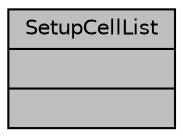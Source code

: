 digraph "SetupCellList"
{
 // LATEX_PDF_SIZE
  edge [fontname="Helvetica",fontsize="10",labelfontname="Helvetica",labelfontsize="10"];
  node [fontname="Helvetica",fontsize="10",shape=record];
  Node1 [label="{SetupCellList\n||}",height=0.2,width=0.4,color="black", fillcolor="grey75", style="filled", fontcolor="black",tooltip=" "];
}
